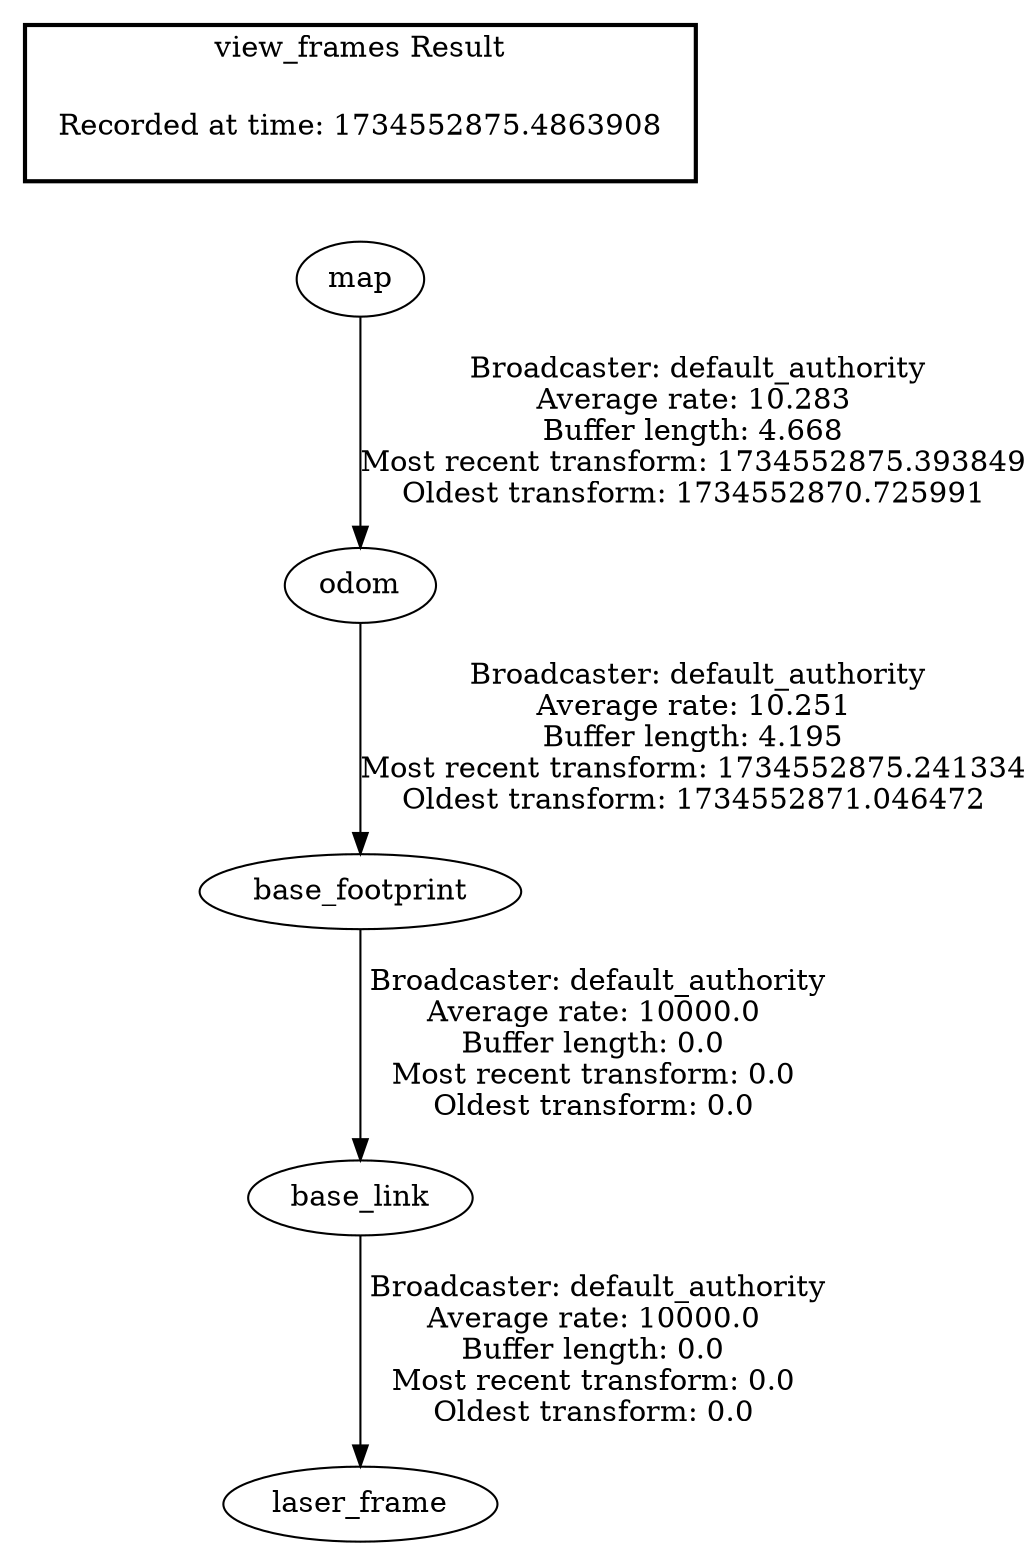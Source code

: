 digraph G {
"map" -> "odom"[label=" Broadcaster: default_authority\nAverage rate: 10.283\nBuffer length: 4.668\nMost recent transform: 1734552875.393849\nOldest transform: 1734552870.725991\n"];
"odom" -> "base_footprint"[label=" Broadcaster: default_authority\nAverage rate: 10.251\nBuffer length: 4.195\nMost recent transform: 1734552875.241334\nOldest transform: 1734552871.046472\n"];
"base_link" -> "laser_frame"[label=" Broadcaster: default_authority\nAverage rate: 10000.0\nBuffer length: 0.0\nMost recent transform: 0.0\nOldest transform: 0.0\n"];
"base_footprint" -> "base_link"[label=" Broadcaster: default_authority\nAverage rate: 10000.0\nBuffer length: 0.0\nMost recent transform: 0.0\nOldest transform: 0.0\n"];
edge [style=invis];
 subgraph cluster_legend { style=bold; color=black; label ="view_frames Result";
"Recorded at time: 1734552875.4863908"[ shape=plaintext ] ;
}->"map";
}